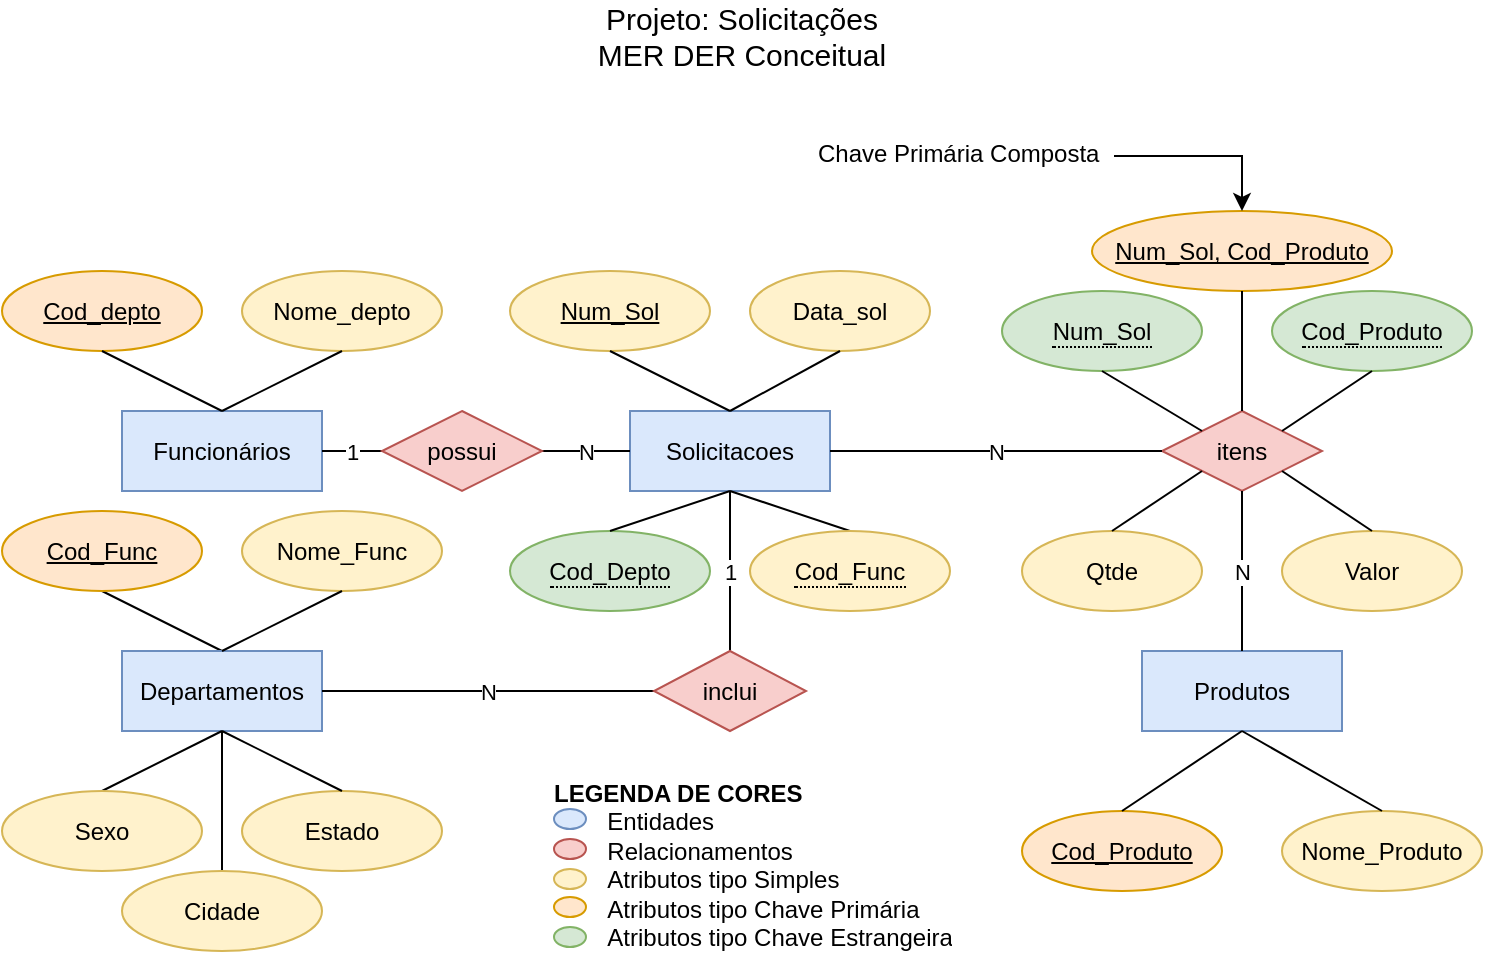 <mxfile version="24.8.4">
  <diagram name="Página-1" id="6GWHD9Acbig40CA7BLGc">
    <mxGraphModel dx="1687" dy="918" grid="1" gridSize="10" guides="1" tooltips="1" connect="1" arrows="1" fold="1" page="1" pageScale="1" pageWidth="827" pageHeight="1169" math="0" shadow="0">
      <root>
        <mxCell id="0" />
        <mxCell id="1" parent="0" />
        <mxCell id="kwGMlor1g3Yec-G9hTDi-1" value="Projeto: Solicitações&lt;div style=&quot;font-size: 15px;&quot;&gt;MER DER Conceitual&lt;/div&gt;" style="text;html=1;align=center;verticalAlign=middle;whiteSpace=wrap;rounded=0;fontSize=15;" vertex="1" parent="1">
          <mxGeometry x="324" y="40" width="180" height="30" as="geometry" />
        </mxCell>
        <mxCell id="kwGMlor1g3Yec-G9hTDi-2" value="Funcionários" style="whiteSpace=wrap;html=1;align=center;fillColor=#dae8fc;strokeColor=#6c8ebf;" vertex="1" parent="1">
          <mxGeometry x="104" y="242.5" width="100" height="40" as="geometry" />
        </mxCell>
        <mxCell id="kwGMlor1g3Yec-G9hTDi-15" style="rounded=0;orthogonalLoop=1;jettySize=auto;html=1;exitX=0.5;exitY=0;exitDx=0;exitDy=0;entryX=0.5;entryY=1;entryDx=0;entryDy=0;endArrow=none;endFill=0;" edge="1" parent="1" source="kwGMlor1g3Yec-G9hTDi-3" target="kwGMlor1g3Yec-G9hTDi-7">
          <mxGeometry relative="1" as="geometry" />
        </mxCell>
        <mxCell id="kwGMlor1g3Yec-G9hTDi-3" value="Departamentos" style="whiteSpace=wrap;html=1;align=center;fillColor=#dae8fc;strokeColor=#6c8ebf;" vertex="1" parent="1">
          <mxGeometry x="104" y="362.5" width="100" height="40" as="geometry" />
        </mxCell>
        <mxCell id="kwGMlor1g3Yec-G9hTDi-5" value="Cod_depto" style="ellipse;whiteSpace=wrap;html=1;align=center;fontStyle=4;fillColor=#ffe6cc;strokeColor=#d79b00;" vertex="1" parent="1">
          <mxGeometry x="44" y="172.5" width="100" height="40" as="geometry" />
        </mxCell>
        <mxCell id="kwGMlor1g3Yec-G9hTDi-6" value="Nome_depto" style="ellipse;whiteSpace=wrap;html=1;align=center;fillColor=#fff2cc;strokeColor=#d6b656;" vertex="1" parent="1">
          <mxGeometry x="164" y="172.5" width="100" height="40" as="geometry" />
        </mxCell>
        <mxCell id="kwGMlor1g3Yec-G9hTDi-7" value="Cod_Func" style="ellipse;whiteSpace=wrap;html=1;align=center;fontStyle=4;fillColor=#ffe6cc;strokeColor=#d79b00;" vertex="1" parent="1">
          <mxGeometry x="44" y="292.5" width="100" height="40" as="geometry" />
        </mxCell>
        <mxCell id="kwGMlor1g3Yec-G9hTDi-8" value="Nome_Func" style="ellipse;whiteSpace=wrap;html=1;align=center;fillColor=#fff2cc;strokeColor=#d6b656;" vertex="1" parent="1">
          <mxGeometry x="164" y="292.5" width="100" height="40" as="geometry" />
        </mxCell>
        <mxCell id="kwGMlor1g3Yec-G9hTDi-13" style="rounded=0;orthogonalLoop=1;jettySize=auto;html=1;exitX=0.5;exitY=0;exitDx=0;exitDy=0;endArrow=none;endFill=0;" edge="1" parent="1" source="kwGMlor1g3Yec-G9hTDi-9">
          <mxGeometry relative="1" as="geometry">
            <mxPoint x="154" y="402.5" as="targetPoint" />
          </mxGeometry>
        </mxCell>
        <mxCell id="kwGMlor1g3Yec-G9hTDi-9" value="Sexo" style="ellipse;whiteSpace=wrap;html=1;align=center;fillColor=#fff2cc;strokeColor=#d6b656;" vertex="1" parent="1">
          <mxGeometry x="44" y="432.5" width="100" height="40" as="geometry" />
        </mxCell>
        <mxCell id="kwGMlor1g3Yec-G9hTDi-12" style="rounded=0;orthogonalLoop=1;jettySize=auto;html=1;exitX=0.5;exitY=0;exitDx=0;exitDy=0;entryX=0.5;entryY=1;entryDx=0;entryDy=0;endArrow=none;endFill=0;" edge="1" parent="1" source="kwGMlor1g3Yec-G9hTDi-10" target="kwGMlor1g3Yec-G9hTDi-3">
          <mxGeometry relative="1" as="geometry" />
        </mxCell>
        <mxCell id="kwGMlor1g3Yec-G9hTDi-10" value="Cidade" style="ellipse;whiteSpace=wrap;html=1;align=center;fillColor=#fff2cc;strokeColor=#d6b656;" vertex="1" parent="1">
          <mxGeometry x="104" y="472.5" width="100" height="40" as="geometry" />
        </mxCell>
        <mxCell id="kwGMlor1g3Yec-G9hTDi-11" value="Estado" style="ellipse;whiteSpace=wrap;html=1;align=center;fillColor=#fff2cc;strokeColor=#d6b656;" vertex="1" parent="1">
          <mxGeometry x="164" y="432.5" width="100" height="40" as="geometry" />
        </mxCell>
        <mxCell id="kwGMlor1g3Yec-G9hTDi-14" style="rounded=0;orthogonalLoop=1;jettySize=auto;html=1;exitX=0.5;exitY=0;exitDx=0;exitDy=0;entryX=0.5;entryY=1;entryDx=0;entryDy=0;endArrow=none;endFill=0;" edge="1" parent="1" source="kwGMlor1g3Yec-G9hTDi-11" target="kwGMlor1g3Yec-G9hTDi-3">
          <mxGeometry relative="1" as="geometry" />
        </mxCell>
        <mxCell id="kwGMlor1g3Yec-G9hTDi-16" style="rounded=0;orthogonalLoop=1;jettySize=auto;html=1;exitX=0.5;exitY=0;exitDx=0;exitDy=0;entryX=0.5;entryY=1;entryDx=0;entryDy=0;endArrow=none;endFill=0;" edge="1" parent="1" source="kwGMlor1g3Yec-G9hTDi-3" target="kwGMlor1g3Yec-G9hTDi-8">
          <mxGeometry relative="1" as="geometry" />
        </mxCell>
        <mxCell id="kwGMlor1g3Yec-G9hTDi-17" style="rounded=0;orthogonalLoop=1;jettySize=auto;html=1;exitX=0.5;exitY=0;exitDx=0;exitDy=0;entryX=0.5;entryY=1;entryDx=0;entryDy=0;endArrow=none;endFill=0;" edge="1" parent="1" source="kwGMlor1g3Yec-G9hTDi-2" target="kwGMlor1g3Yec-G9hTDi-6">
          <mxGeometry relative="1" as="geometry" />
        </mxCell>
        <mxCell id="kwGMlor1g3Yec-G9hTDi-18" style="rounded=0;orthogonalLoop=1;jettySize=auto;html=1;exitX=0.5;exitY=0;exitDx=0;exitDy=0;entryX=0.5;entryY=1;entryDx=0;entryDy=0;endArrow=none;endFill=0;" edge="1" parent="1" source="kwGMlor1g3Yec-G9hTDi-2" target="kwGMlor1g3Yec-G9hTDi-5">
          <mxGeometry relative="1" as="geometry" />
        </mxCell>
        <mxCell id="kwGMlor1g3Yec-G9hTDi-19" value="Solicitacoes" style="whiteSpace=wrap;html=1;align=center;fillColor=#dae8fc;strokeColor=#6c8ebf;" vertex="1" parent="1">
          <mxGeometry x="358" y="242.5" width="100" height="40" as="geometry" />
        </mxCell>
        <mxCell id="kwGMlor1g3Yec-G9hTDi-24" value="N" style="edgeStyle=orthogonalEdgeStyle;rounded=0;orthogonalLoop=1;jettySize=auto;html=1;exitX=1;exitY=0.5;exitDx=0;exitDy=0;entryX=0;entryY=0.5;entryDx=0;entryDy=0;endArrow=none;endFill=0;" edge="1" parent="1" source="kwGMlor1g3Yec-G9hTDi-20" target="kwGMlor1g3Yec-G9hTDi-19">
          <mxGeometry relative="1" as="geometry">
            <mxPoint x="322" y="262.5" as="sourcePoint" />
          </mxGeometry>
        </mxCell>
        <mxCell id="kwGMlor1g3Yec-G9hTDi-25" value="1" style="edgeStyle=orthogonalEdgeStyle;rounded=0;orthogonalLoop=1;jettySize=auto;html=1;exitX=0;exitY=0.5;exitDx=0;exitDy=0;entryX=1;entryY=0.5;entryDx=0;entryDy=0;endArrow=none;endFill=0;" edge="1" parent="1" source="kwGMlor1g3Yec-G9hTDi-20" target="kwGMlor1g3Yec-G9hTDi-2">
          <mxGeometry relative="1" as="geometry" />
        </mxCell>
        <mxCell id="kwGMlor1g3Yec-G9hTDi-20" value="possui" style="shape=rhombus;perimeter=rhombusPerimeter;whiteSpace=wrap;html=1;align=center;fillColor=#f8cecc;strokeColor=#b85450;" vertex="1" parent="1">
          <mxGeometry x="234" y="242.5" width="80" height="40" as="geometry" />
        </mxCell>
        <mxCell id="kwGMlor1g3Yec-G9hTDi-22" value="N" style="edgeStyle=orthogonalEdgeStyle;rounded=0;orthogonalLoop=1;jettySize=auto;html=1;exitX=0;exitY=0.5;exitDx=0;exitDy=0;entryX=1;entryY=0.5;entryDx=0;entryDy=0;endArrow=none;endFill=0;" edge="1" parent="1" source="kwGMlor1g3Yec-G9hTDi-21" target="kwGMlor1g3Yec-G9hTDi-3">
          <mxGeometry relative="1" as="geometry" />
        </mxCell>
        <mxCell id="kwGMlor1g3Yec-G9hTDi-23" value="1" style="edgeStyle=orthogonalEdgeStyle;rounded=0;orthogonalLoop=1;jettySize=auto;html=1;exitX=0.5;exitY=0;exitDx=0;exitDy=0;entryX=0.5;entryY=1;entryDx=0;entryDy=0;endArrow=none;endFill=0;" edge="1" parent="1" source="kwGMlor1g3Yec-G9hTDi-21" target="kwGMlor1g3Yec-G9hTDi-19">
          <mxGeometry relative="1" as="geometry" />
        </mxCell>
        <mxCell id="kwGMlor1g3Yec-G9hTDi-21" value="inclui" style="shape=rhombus;perimeter=rhombusPerimeter;whiteSpace=wrap;html=1;align=center;fillColor=#f8cecc;strokeColor=#b85450;" vertex="1" parent="1">
          <mxGeometry x="370" y="362.5" width="76" height="40" as="geometry" />
        </mxCell>
        <mxCell id="kwGMlor1g3Yec-G9hTDi-27" value="Produtos" style="whiteSpace=wrap;html=1;align=center;fillColor=#dae8fc;strokeColor=#6c8ebf;" vertex="1" parent="1">
          <mxGeometry x="614" y="362.5" width="100" height="40" as="geometry" />
        </mxCell>
        <mxCell id="kwGMlor1g3Yec-G9hTDi-28" value="Cod_Produto" style="ellipse;whiteSpace=wrap;html=1;align=center;fontStyle=4;fillColor=#ffe6cc;strokeColor=#d79b00;" vertex="1" parent="1">
          <mxGeometry x="554" y="442.5" width="100" height="40" as="geometry" />
        </mxCell>
        <mxCell id="kwGMlor1g3Yec-G9hTDi-29" value="Nome_Produto" style="ellipse;whiteSpace=wrap;html=1;align=center;fillColor=#fff2cc;strokeColor=#d6b656;" vertex="1" parent="1">
          <mxGeometry x="684" y="442.5" width="100" height="40" as="geometry" />
        </mxCell>
        <mxCell id="kwGMlor1g3Yec-G9hTDi-30" style="rounded=0;orthogonalLoop=1;jettySize=auto;html=1;exitX=0.5;exitY=1;exitDx=0;exitDy=0;entryX=0.5;entryY=0;entryDx=0;entryDy=0;endArrow=none;endFill=0;" edge="1" source="kwGMlor1g3Yec-G9hTDi-27" target="kwGMlor1g3Yec-G9hTDi-29" parent="1">
          <mxGeometry relative="1" as="geometry" />
        </mxCell>
        <mxCell id="kwGMlor1g3Yec-G9hTDi-31" style="rounded=0;orthogonalLoop=1;jettySize=auto;html=1;entryX=0.5;entryY=0;entryDx=0;entryDy=0;endArrow=none;endFill=0;exitX=0.5;exitY=1;exitDx=0;exitDy=0;" edge="1" source="kwGMlor1g3Yec-G9hTDi-27" target="kwGMlor1g3Yec-G9hTDi-28" parent="1">
          <mxGeometry relative="1" as="geometry">
            <mxPoint x="664" y="412.5" as="sourcePoint" />
          </mxGeometry>
        </mxCell>
        <mxCell id="kwGMlor1g3Yec-G9hTDi-32" value="Data_sol" style="ellipse;whiteSpace=wrap;html=1;align=center;fillColor=#fff2cc;strokeColor=#d6b656;" vertex="1" parent="1">
          <mxGeometry x="418" y="172.5" width="90" height="40" as="geometry" />
        </mxCell>
        <mxCell id="kwGMlor1g3Yec-G9hTDi-34" style="rounded=0;orthogonalLoop=1;jettySize=auto;html=1;exitX=0.5;exitY=1;exitDx=0;exitDy=0;entryX=0.5;entryY=0;entryDx=0;entryDy=0;endArrow=none;endFill=0;" edge="1" parent="1" source="kwGMlor1g3Yec-G9hTDi-32" target="kwGMlor1g3Yec-G9hTDi-19">
          <mxGeometry relative="1" as="geometry" />
        </mxCell>
        <mxCell id="kwGMlor1g3Yec-G9hTDi-35" style="rounded=0;orthogonalLoop=1;jettySize=auto;html=1;exitX=0.5;exitY=0;exitDx=0;exitDy=0;entryX=0.5;entryY=1;entryDx=0;entryDy=0;endArrow=none;endFill=0;" edge="1" parent="1" source="kwGMlor1g3Yec-G9hTDi-42" target="kwGMlor1g3Yec-G9hTDi-19">
          <mxGeometry relative="1" as="geometry">
            <mxPoint x="463" y="302.5" as="sourcePoint" />
          </mxGeometry>
        </mxCell>
        <mxCell id="kwGMlor1g3Yec-G9hTDi-36" value="Num_Sol" style="ellipse;whiteSpace=wrap;html=1;align=center;fontStyle=4;fillColor=#fff2cc;strokeColor=#d6b656;" vertex="1" parent="1">
          <mxGeometry x="298" y="172.5" width="100" height="40" as="geometry" />
        </mxCell>
        <mxCell id="kwGMlor1g3Yec-G9hTDi-37" value="itens" style="shape=rhombus;perimeter=rhombusPerimeter;whiteSpace=wrap;html=1;align=center;fillColor=#f8cecc;strokeColor=#b85450;" vertex="1" parent="1">
          <mxGeometry x="624" y="242.5" width="80" height="40" as="geometry" />
        </mxCell>
        <mxCell id="kwGMlor1g3Yec-G9hTDi-38" value="Qtde" style="ellipse;whiteSpace=wrap;html=1;align=center;fillColor=#fff2cc;strokeColor=#d6b656;" vertex="1" parent="1">
          <mxGeometry x="554" y="302.5" width="90" height="40" as="geometry" />
        </mxCell>
        <mxCell id="kwGMlor1g3Yec-G9hTDi-39" value="Valor" style="ellipse;whiteSpace=wrap;html=1;align=center;fillColor=#fff2cc;strokeColor=#d6b656;" vertex="1" parent="1">
          <mxGeometry x="684" y="302.5" width="90" height="40" as="geometry" />
        </mxCell>
        <mxCell id="kwGMlor1g3Yec-G9hTDi-40" style="rounded=0;orthogonalLoop=1;jettySize=auto;html=1;exitX=0.5;exitY=1;exitDx=0;exitDy=0;entryX=0.5;entryY=0;entryDx=0;entryDy=0;endArrow=none;endFill=0;" edge="1" parent="1" source="kwGMlor1g3Yec-G9hTDi-36" target="kwGMlor1g3Yec-G9hTDi-19">
          <mxGeometry relative="1" as="geometry" />
        </mxCell>
        <mxCell id="kwGMlor1g3Yec-G9hTDi-41" value="&lt;span style=&quot;border-bottom: 1px dotted&quot;&gt;Cod_Depto&lt;/span&gt;" style="ellipse;whiteSpace=wrap;html=1;align=center;fillColor=#d5e8d4;strokeColor=#82b366;" vertex="1" parent="1">
          <mxGeometry x="298" y="302.5" width="100" height="40" as="geometry" />
        </mxCell>
        <mxCell id="kwGMlor1g3Yec-G9hTDi-42" value="&lt;span style=&quot;border-bottom: 1px dotted&quot;&gt;Cod_Func&lt;/span&gt;" style="ellipse;whiteSpace=wrap;html=1;align=center;fillColor=#fff2cc;strokeColor=#d6b656;" vertex="1" parent="1">
          <mxGeometry x="418" y="302.5" width="100" height="40" as="geometry" />
        </mxCell>
        <mxCell id="kwGMlor1g3Yec-G9hTDi-43" style="rounded=0;orthogonalLoop=1;jettySize=auto;html=1;exitX=0.5;exitY=0;exitDx=0;exitDy=0;entryX=0.5;entryY=1;entryDx=0;entryDy=0;endArrow=none;endFill=0;" edge="1" parent="1" source="kwGMlor1g3Yec-G9hTDi-41" target="kwGMlor1g3Yec-G9hTDi-19">
          <mxGeometry relative="1" as="geometry">
            <mxPoint x="463" y="302.5" as="sourcePoint" />
          </mxGeometry>
        </mxCell>
        <mxCell id="kwGMlor1g3Yec-G9hTDi-44" value="N" style="edgeStyle=orthogonalEdgeStyle;rounded=0;orthogonalLoop=1;jettySize=auto;html=1;exitX=0.5;exitY=1;exitDx=0;exitDy=0;endArrow=none;endFill=0;entryX=0.5;entryY=0;entryDx=0;entryDy=0;" edge="1" parent="1" source="kwGMlor1g3Yec-G9hTDi-37" target="kwGMlor1g3Yec-G9hTDi-27">
          <mxGeometry relative="1" as="geometry">
            <mxPoint x="324" y="272.5" as="sourcePoint" />
            <mxPoint x="664" y="352.5" as="targetPoint" />
          </mxGeometry>
        </mxCell>
        <mxCell id="kwGMlor1g3Yec-G9hTDi-45" value="N" style="edgeStyle=orthogonalEdgeStyle;rounded=0;orthogonalLoop=1;jettySize=auto;html=1;exitX=0;exitY=0.5;exitDx=0;exitDy=0;endArrow=none;endFill=0;entryX=1;entryY=0.5;entryDx=0;entryDy=0;" edge="1" parent="1" source="kwGMlor1g3Yec-G9hTDi-37" target="kwGMlor1g3Yec-G9hTDi-19">
          <mxGeometry relative="1" as="geometry">
            <mxPoint x="324" y="272.5" as="sourcePoint" />
            <mxPoint x="664" y="352.5" as="targetPoint" />
          </mxGeometry>
        </mxCell>
        <mxCell id="kwGMlor1g3Yec-G9hTDi-46" value="Num_Sol, Cod_Produto" style="ellipse;whiteSpace=wrap;html=1;align=center;fontStyle=4;fillColor=#ffe6cc;strokeColor=#d79b00;" vertex="1" parent="1">
          <mxGeometry x="589" y="142.5" width="150" height="40" as="geometry" />
        </mxCell>
        <mxCell id="kwGMlor1g3Yec-G9hTDi-47" value="&lt;span style=&quot;border-bottom: 1px dotted&quot;&gt;Cod_Produto&lt;/span&gt;" style="ellipse;whiteSpace=wrap;html=1;align=center;fillColor=#d5e8d4;strokeColor=#82b366;" vertex="1" parent="1">
          <mxGeometry x="679" y="182.5" width="100" height="40" as="geometry" />
        </mxCell>
        <mxCell id="kwGMlor1g3Yec-G9hTDi-48" value="&lt;span style=&quot;border-bottom: 1px dotted&quot;&gt;Num_Sol&lt;/span&gt;" style="ellipse;whiteSpace=wrap;html=1;align=center;fillColor=#d5e8d4;strokeColor=#82b366;" vertex="1" parent="1">
          <mxGeometry x="544" y="182.5" width="100" height="40" as="geometry" />
        </mxCell>
        <mxCell id="kwGMlor1g3Yec-G9hTDi-49" style="rounded=0;orthogonalLoop=1;jettySize=auto;html=1;exitX=0.5;exitY=0;exitDx=0;exitDy=0;entryX=0;entryY=1;entryDx=0;entryDy=0;endArrow=none;endFill=0;" edge="1" parent="1" source="kwGMlor1g3Yec-G9hTDi-38" target="kwGMlor1g3Yec-G9hTDi-37">
          <mxGeometry relative="1" as="geometry">
            <mxPoint x="463" y="302.5" as="sourcePoint" />
          </mxGeometry>
        </mxCell>
        <mxCell id="kwGMlor1g3Yec-G9hTDi-50" style="rounded=0;orthogonalLoop=1;jettySize=auto;html=1;exitX=0.5;exitY=0;exitDx=0;exitDy=0;entryX=1;entryY=1;entryDx=0;entryDy=0;endArrow=none;endFill=0;" edge="1" parent="1" source="kwGMlor1g3Yec-G9hTDi-39" target="kwGMlor1g3Yec-G9hTDi-37">
          <mxGeometry relative="1" as="geometry">
            <mxPoint x="463" y="302.5" as="sourcePoint" />
          </mxGeometry>
        </mxCell>
        <mxCell id="kwGMlor1g3Yec-G9hTDi-51" style="rounded=0;orthogonalLoop=1;jettySize=auto;html=1;exitX=0.5;exitY=1;exitDx=0;exitDy=0;entryX=1;entryY=0;entryDx=0;entryDy=0;endArrow=none;endFill=0;" edge="1" parent="1" source="kwGMlor1g3Yec-G9hTDi-47" target="kwGMlor1g3Yec-G9hTDi-37">
          <mxGeometry relative="1" as="geometry">
            <mxPoint x="463" y="302.5" as="sourcePoint" />
          </mxGeometry>
        </mxCell>
        <mxCell id="kwGMlor1g3Yec-G9hTDi-52" style="rounded=0;orthogonalLoop=1;jettySize=auto;html=1;exitX=0.5;exitY=1;exitDx=0;exitDy=0;entryX=0.5;entryY=0;entryDx=0;entryDy=0;endArrow=none;endFill=0;" edge="1" parent="1" source="kwGMlor1g3Yec-G9hTDi-46" target="kwGMlor1g3Yec-G9hTDi-37">
          <mxGeometry relative="1" as="geometry">
            <mxPoint x="463" y="302.5" as="sourcePoint" />
          </mxGeometry>
        </mxCell>
        <mxCell id="kwGMlor1g3Yec-G9hTDi-53" style="rounded=0;orthogonalLoop=1;jettySize=auto;html=1;exitX=0.5;exitY=1;exitDx=0;exitDy=0;entryX=0;entryY=0;entryDx=0;entryDy=0;endArrow=none;endFill=0;" edge="1" parent="1" source="kwGMlor1g3Yec-G9hTDi-48" target="kwGMlor1g3Yec-G9hTDi-37">
          <mxGeometry relative="1" as="geometry">
            <mxPoint x="463" y="302.5" as="sourcePoint" />
          </mxGeometry>
        </mxCell>
        <mxCell id="kwGMlor1g3Yec-G9hTDi-55" value="&lt;div&gt;Chave Primária Composta&lt;/div&gt;" style="text;strokeColor=none;fillColor=none;spacingLeft=4;spacingRight=4;overflow=hidden;rotatable=0;points=[[0,0.5],[1,0.5]];portConstraint=eastwest;fontSize=12;whiteSpace=wrap;html=1;" vertex="1" parent="1">
          <mxGeometry x="446" y="100" width="154" height="30" as="geometry" />
        </mxCell>
        <mxCell id="kwGMlor1g3Yec-G9hTDi-56" style="edgeStyle=orthogonalEdgeStyle;rounded=0;orthogonalLoop=1;jettySize=auto;html=1;exitX=1;exitY=0.5;exitDx=0;exitDy=0;entryX=0.5;entryY=0;entryDx=0;entryDy=0;" edge="1" parent="1" source="kwGMlor1g3Yec-G9hTDi-55" target="kwGMlor1g3Yec-G9hTDi-46">
          <mxGeometry relative="1" as="geometry">
            <mxPoint x="709.04" y="130.01" as="sourcePoint" />
          </mxGeometry>
        </mxCell>
        <mxCell id="kwGMlor1g3Yec-G9hTDi-65" value="" style="group" vertex="1" connectable="0" parent="1">
          <mxGeometry x="314" y="420" width="214" height="100" as="geometry" />
        </mxCell>
        <mxCell id="kwGMlor1g3Yec-G9hTDi-54" value="&lt;b&gt;LEGENDA DE CORES&lt;/b&gt;&lt;div&gt;&lt;span style=&quot;white-space: pre;&quot;&gt;&#x9;&lt;/span&gt;Entidades&lt;/div&gt;&lt;div&gt;&lt;span style=&quot;white-space: pre;&quot;&gt;&#x9;&lt;/span&gt;Relacionamentos&lt;/div&gt;&lt;div&gt;&lt;span style=&quot;white-space: pre;&quot;&gt;&#x9;&lt;/span&gt;Atributos tipo Simples&lt;/div&gt;&lt;div&gt;&lt;span style=&quot;white-space: pre;&quot;&gt;&#x9;&lt;/span&gt;Atributos tipo Chave Primária&lt;/div&gt;&lt;div&gt;&lt;span style=&quot;white-space: pre;&quot;&gt;&#x9;&lt;/span&gt;Atributos tipo Chave Estrangeira&lt;/div&gt;&lt;div&gt;&lt;br&gt;&lt;/div&gt;" style="text;strokeColor=none;fillColor=none;spacingLeft=4;spacingRight=4;overflow=hidden;rotatable=0;points=[[0,0.5],[1,0.5]];portConstraint=eastwest;fontSize=12;whiteSpace=wrap;html=1;" vertex="1" parent="kwGMlor1g3Yec-G9hTDi-65">
          <mxGeometry width="214" height="100" as="geometry" />
        </mxCell>
        <mxCell id="kwGMlor1g3Yec-G9hTDi-57" value="" style="ellipse;whiteSpace=wrap;html=1;fillColor=#dae8fc;strokeColor=#6c8ebf;" vertex="1" parent="kwGMlor1g3Yec-G9hTDi-65">
          <mxGeometry x="6" y="21.5" width="16" height="10" as="geometry" />
        </mxCell>
        <mxCell id="kwGMlor1g3Yec-G9hTDi-58" value="" style="ellipse;whiteSpace=wrap;html=1;fillColor=#f8cecc;strokeColor=#b85450;" vertex="1" parent="kwGMlor1g3Yec-G9hTDi-65">
          <mxGeometry x="6" y="36.5" width="16" height="10" as="geometry" />
        </mxCell>
        <mxCell id="kwGMlor1g3Yec-G9hTDi-59" value="" style="ellipse;whiteSpace=wrap;html=1;fillColor=#fff2cc;strokeColor=#d6b656;" vertex="1" parent="kwGMlor1g3Yec-G9hTDi-65">
          <mxGeometry x="6" y="51.5" width="16" height="10" as="geometry" />
        </mxCell>
        <mxCell id="kwGMlor1g3Yec-G9hTDi-62" value="" style="ellipse;whiteSpace=wrap;html=1;fillColor=#ffe6cc;strokeColor=#d79b00;" vertex="1" parent="kwGMlor1g3Yec-G9hTDi-65">
          <mxGeometry x="6" y="65.5" width="16" height="10" as="geometry" />
        </mxCell>
        <mxCell id="kwGMlor1g3Yec-G9hTDi-63" value="" style="ellipse;whiteSpace=wrap;html=1;fillColor=#d5e8d4;strokeColor=#82b366;" vertex="1" parent="kwGMlor1g3Yec-G9hTDi-65">
          <mxGeometry x="6" y="80.5" width="16" height="10" as="geometry" />
        </mxCell>
      </root>
    </mxGraphModel>
  </diagram>
</mxfile>
